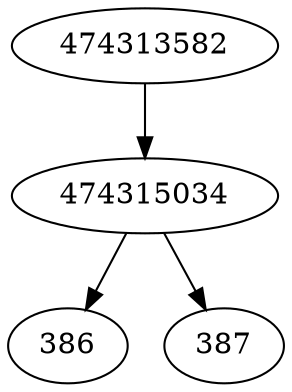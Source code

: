 strict digraph  {
474315034;
386;
387;
474313582;
474315034 -> 386;
474315034 -> 387;
474313582 -> 474315034;
}
